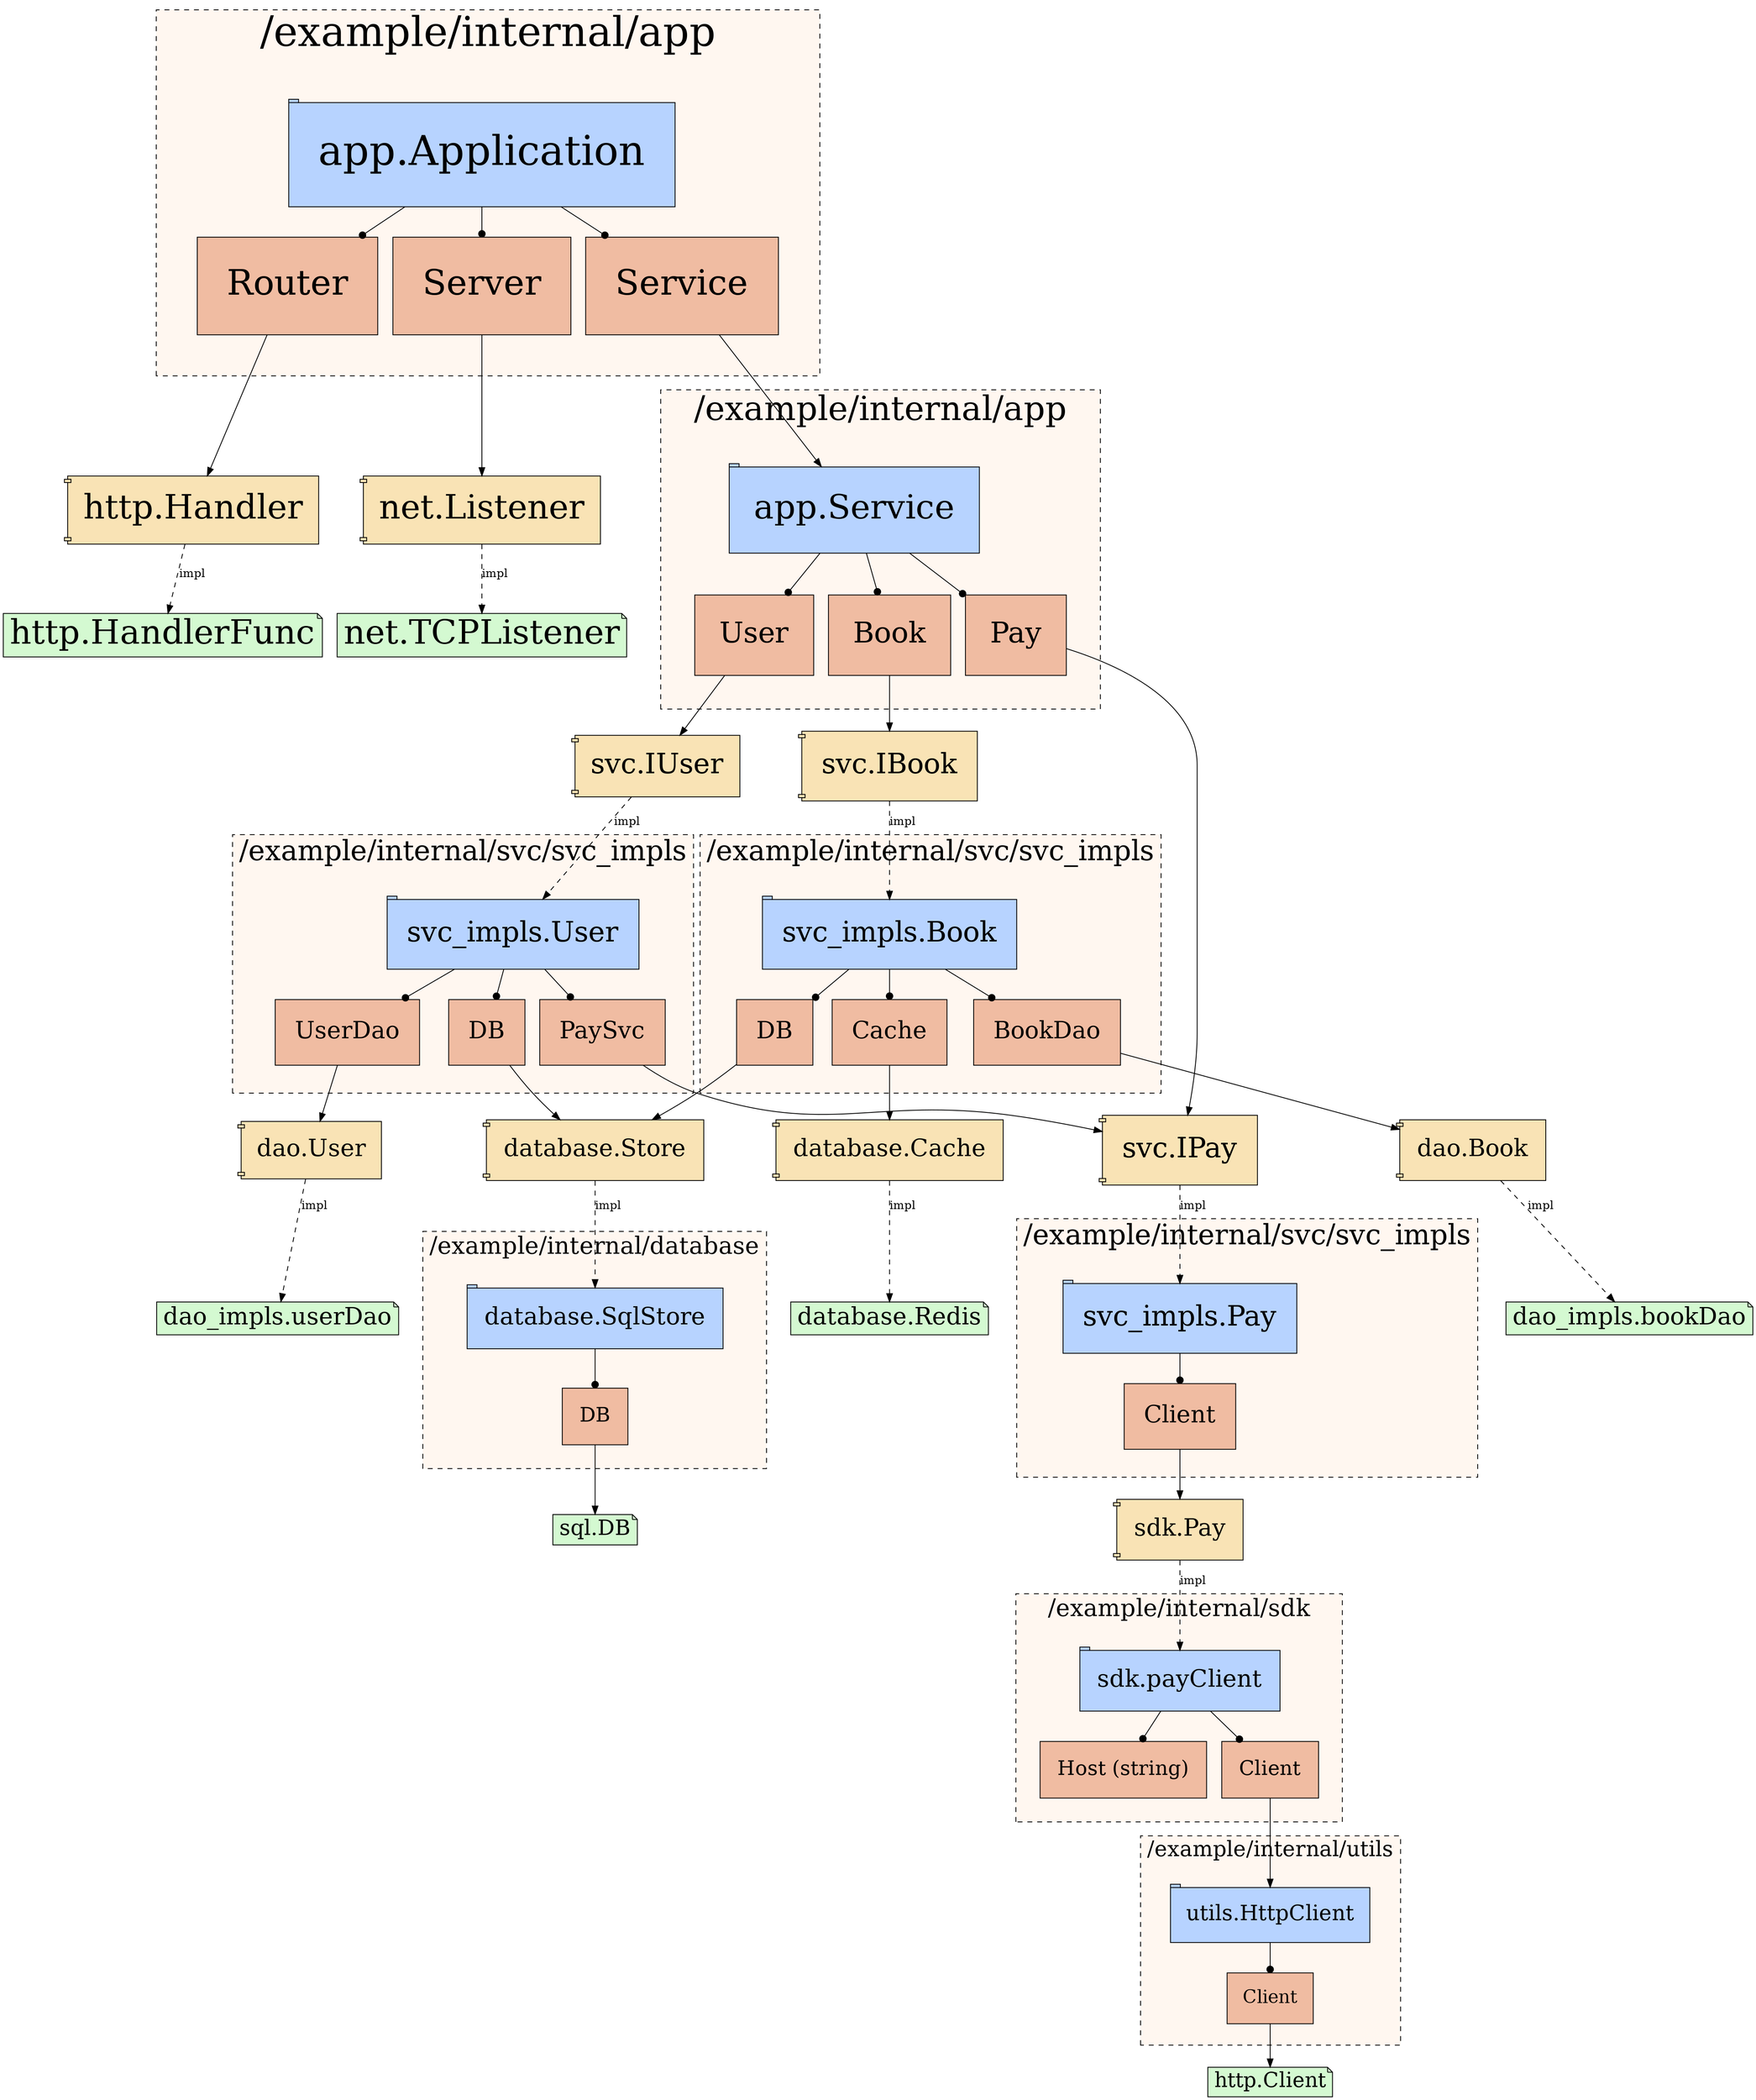 digraph Application {
	"app.Application"->"app.Application:Router"[ arrowhead=dot ];
	"app.Application:Router"->"http.Handler";
	"http.Handler"->"http.HandlerFunc"[ label=impl, style=dashed ];
	"app.Application"->"app.Application:Server"[ arrowhead=dot ];
	"app.Application:Server"->"net.Listener";
	"net.Listener"->"net.TCPListener"[ label=impl, style=dashed ];
	"app.Application"->"app.Application:Service"[ arrowhead=dot ];
	"app.Application:Service"->"app.Service";
	"app.Service"->"app.Service:User"[ arrowhead=dot ];
	"app.Service:User"->"svc.IUser";
	"svc.IUser"->"svc_impls.User"[ label=impl, style=dashed ];
	"svc_impls.User"->"svc_impls.User:UserDao"[ arrowhead=dot ];
	"svc_impls.User:UserDao"->"dao.User";
	"dao.User"->"dao_impls.userDao"[ label=impl, style=dashed ];
	"svc_impls.User"->"svc_impls.User:DB"[ arrowhead=dot ];
	"svc_impls.User:DB"->"database.Store";
	"database.Store"->"database.SqlStore"[ label=impl, style=dashed ];
	"database.SqlStore"->"database.SqlStore:DB"[ arrowhead=dot ];
	"database.SqlStore:DB"->"sql.DB";
	"svc_impls.User"->"svc_impls.User:PaySvc"[ arrowhead=dot ];
	"svc_impls.User:PaySvc"->"svc.IPay";
	"svc.IPay"->"svc_impls.Pay"[ label=impl, style=dashed ];
	"svc_impls.Pay"->"svc_impls.Pay:Client"[ arrowhead=dot ];
	"svc_impls.Pay:Client"->"sdk.Pay";
	"sdk.Pay"->"sdk.payClient"[ label=impl, style=dashed ];
	"sdk.payClient"->"sdk.payClient:Host (string)"[ arrowhead=dot ];
	"sdk.payClient"->"sdk.payClient:Client"[ arrowhead=dot ];
	"sdk.payClient:Client"->"utils.HttpClient";
	"utils.HttpClient"->"utils.HttpClient:Client"[ arrowhead=dot ];
	"utils.HttpClient:Client"->"http.Client";
	"app.Service"->"app.Service:Book"[ arrowhead=dot ];
	"app.Service:Book"->"svc.IBook";
	"svc.IBook"->"svc_impls.Book"[ label=impl, style=dashed ];
	"svc_impls.Book"->"svc_impls.Book:DB"[ arrowhead=dot ];
	"svc_impls.Book:DB"->"database.Store";
	"svc_impls.Book"->"svc_impls.Book:Cache"[ arrowhead=dot ];
	"svc_impls.Book:Cache"->"database.Cache";
	"database.Cache"->"database.Redis"[ label=impl, style=dashed ];
	"svc_impls.Book"->"svc_impls.Book:BookDao"[ arrowhead=dot ];
	"svc_impls.Book:BookDao"->"dao.Book";
	"dao.Book"->"dao_impls.bookDao"[ label=impl, style=dashed ];
	"app.Service"->"app.Service:Pay"[ arrowhead=dot ];
	"app.Service:Pay"->"svc.IPay";
	subgraph "cluster_app.Application" {
	fillcolor="#fff7f0";
	fontsize=50;
	label="/example/internal/app";
	labelloc=t;
	margin=50;
	style="dashed,filled";
	"app.Application" [ fillcolor="#b7d3ff", fontsize=50, margin=0.5, shape=tab, style="filled" ];
	"app.Application:Router" [ fillcolor="#f0bca2", fontsize=42.5, label="Router", margin=0.5, shape=box, style="filled" ];
	"app.Application:Server" [ fillcolor="#f0bca2", fontsize=42.5, label="Server", margin=0.5, shape=box, style="filled" ];
	"app.Application:Service" [ fillcolor="#f0bca2", fontsize=42.5, label="Service", margin=0.5, shape=box, style="filled" ];

}
;
	subgraph "cluster_app.Service" {
	fillcolor="#fff7f0";
	fontsize=41;
	label="/example/internal/app";
	labelloc=t;
	margin=41;
	style="dashed,filled";
	"app.Service" [ fillcolor="#b7d3ff", fontsize=41, margin=0.41000000000000003, shape=tab, style="filled" ];
	"app.Service:Book" [ fillcolor="#f0bca2", fontsize=34.85, label="Book", margin=0.41000000000000003, shape=box, style="filled" ];
	"app.Service:Pay" [ fillcolor="#f0bca2", fontsize=34.85, label="Pay", margin=0.41000000000000003, shape=box, style="filled" ];
	"app.Service:User" [ fillcolor="#f0bca2", fontsize=34.85, label="User", margin=0.41000000000000003, shape=box, style="filled" ];

}
;
	subgraph "cluster_dao_impls.bookDao" {
	fillcolor="#fff7f0";
	fontsize=29;
	label="/example/internal/dao/dao_impls";
	labelloc=t;
	margin=29;
	style="dashed,filled";

}
;
	subgraph "cluster_dao_impls.userDao" {
	fillcolor="#fff7f0";
	fontsize=29;
	label="/example/internal/dao/dao_impls";
	labelloc=t;
	margin=29;
	style="dashed,filled";

}
;
	subgraph "cluster_database.Redis" {
	fillcolor="#fff7f0";
	fontsize=29;
	label="/example/internal/database";
	labelloc=t;
	margin=29;
	style="dashed,filled";

}
;
	subgraph "cluster_database.SqlStore" {
	fillcolor="#fff7f0";
	fontsize=29;
	label="/example/internal/database";
	labelloc=t;
	margin=29;
	style="dashed,filled";
	"database.SqlStore" [ fillcolor="#b7d3ff", fontsize=29, margin=0.29, shape=tab, style="filled" ];
	"database.SqlStore:DB" [ fillcolor="#f0bca2", fontsize=24.65, label="DB", margin=0.29, shape=box, style="filled" ];

}
;
	subgraph "cluster_sdk.payClient" {
	fillcolor="#fff7f0";
	fontsize=29;
	label="/example/internal/sdk";
	labelloc=t;
	margin=29;
	style="dashed,filled";
	"sdk.payClient" [ fillcolor="#b7d3ff", fontsize=29, margin=0.29, shape=tab, style="filled" ];
	"sdk.payClient:Client" [ fillcolor="#f0bca2", fontsize=24.65, label="Client", margin=0.29, shape=box, style="filled" ];
	"sdk.payClient:Host (string)" [ fillcolor="#f0bca2", fontsize=24.65, label="Host (string)", margin=0.29, shape=box, style="filled" ];

}
;
	subgraph "cluster_svc_impls.Book" {
	fillcolor="#fff7f0";
	fontsize=34;
	label="/example/internal/svc/svc_impls";
	labelloc=t;
	margin=34;
	style="dashed,filled";
	"svc_impls.Book" [ fillcolor="#b7d3ff", fontsize=34, margin=0.34, shape=tab, style="filled" ];
	"svc_impls.Book:BookDao" [ fillcolor="#f0bca2", fontsize=28.9, label="BookDao", margin=0.34, shape=box, style="filled" ];
	"svc_impls.Book:Cache" [ fillcolor="#f0bca2", fontsize=28.9, label="Cache", margin=0.34, shape=box, style="filled" ];
	"svc_impls.Book:DB" [ fillcolor="#f0bca2", fontsize=28.9, label="DB", margin=0.34, shape=box, style="filled" ];

}
;
	subgraph "cluster_svc_impls.Pay" {
	fillcolor="#fff7f0";
	fontsize=34;
	label="/example/internal/svc/svc_impls";
	labelloc=t;
	margin=34;
	style="dashed,filled";
	"svc_impls.Pay" [ fillcolor="#b7d3ff", fontsize=34, margin=0.34, shape=tab, style="filled" ];
	"svc_impls.Pay:Client" [ fillcolor="#f0bca2", fontsize=28.9, label="Client", margin=0.34, shape=box, style="filled" ];

}
;
	subgraph "cluster_svc_impls.User" {
	fillcolor="#fff7f0";
	fontsize=34;
	label="/example/internal/svc/svc_impls";
	labelloc=t;
	margin=34;
	style="dashed,filled";
	"svc_impls.User" [ fillcolor="#b7d3ff", fontsize=34, margin=0.34, shape=tab, style="filled" ];
	"svc_impls.User:DB" [ fillcolor="#f0bca2", fontsize=28.9, label="DB", margin=0.34, shape=box, style="filled" ];
	"svc_impls.User:PaySvc" [ fillcolor="#f0bca2", fontsize=28.9, label="PaySvc", margin=0.34, shape=box, style="filled" ];
	"svc_impls.User:UserDao" [ fillcolor="#f0bca2", fontsize=28.9, label="UserDao", margin=0.34, shape=box, style="filled" ];

}
;
	subgraph "cluster_utils.HttpClient" {
	fillcolor="#fff7f0";
	fontsize=26;
	label="/example/internal/utils";
	labelloc=t;
	margin=26;
	style="dashed,filled";
	"utils.HttpClient" [ fillcolor="#b7d3ff", fontsize=26, margin=0.26, shape=tab, style="filled" ];
	"utils.HttpClient:Client" [ fillcolor="#f0bca2", fontsize=22.099999999999998, label="Client", margin=0.26, shape=box, style="filled" ];

}
;
	"dao.Book" [ fillcolor="#f9e3b5", fontsize=29, label="dao.Book", margin=0.29, shape=component, style="filled" ];
	"dao.User" [ fillcolor="#f9e3b5", fontsize=29, label="dao.User", margin=0.26, shape=component, style="filled" ];
	"dao_impls.bookDao" [ fillcolor="#d4f9d1", fontsize=29, shape=note, style="filled" ];
	"dao_impls.userDao" [ fillcolor="#d4f9d1", fontsize=29, shape=note, style="filled" ];
	"database.Cache" [ fillcolor="#f9e3b5", fontsize=29, label="database.Cache", margin=0.29, shape=component, style="filled" ];
	"database.Redis" [ fillcolor="#d4f9d1", fontsize=29, shape=note, style="filled" ];
	"database.Store" [ fillcolor="#f9e3b5", fontsize=29, label="database.Store", margin=0.29, shape=component, style="filled" ];
	"http.Client" [ fillcolor="#d4f9d1", fontsize=25, shape=note, style="filled" ];
	"http.Handler" [ fillcolor="#f9e3b5", fontsize=41, label="http.Handler", margin=0.26, shape=component, style="filled" ];
	"http.HandlerFunc" [ fillcolor="#d4f9d1", fontsize=41, shape=note, style="filled" ];
	"net.Listener" [ fillcolor="#f9e3b5", fontsize=41, label="net.Listener", margin=0.26, shape=component, style="filled" ];
	"net.TCPListener" [ fillcolor="#d4f9d1", fontsize=41, shape=note, style="filled" ];
	"sdk.Pay" [ fillcolor="#f9e3b5", fontsize=29, label="sdk.Pay", margin=0.29, shape=component, style="filled" ];
	"sql.DB" [ fillcolor="#d4f9d1", fontsize=26, shape=note, style="filled" ];
	"svc.IBook" [ fillcolor="#f9e3b5", fontsize=34, label="svc.IBook", margin=0.34, shape=component, style="filled" ];
	"svc.IPay" [ fillcolor="#f9e3b5", fontsize=34, label="svc.IPay", margin=0.34, shape=component, style="filled" ];
	"svc.IUser" [ fillcolor="#f9e3b5", fontsize=34, label="svc.IUser", margin=0.26, shape=component, style="filled" ];

}
